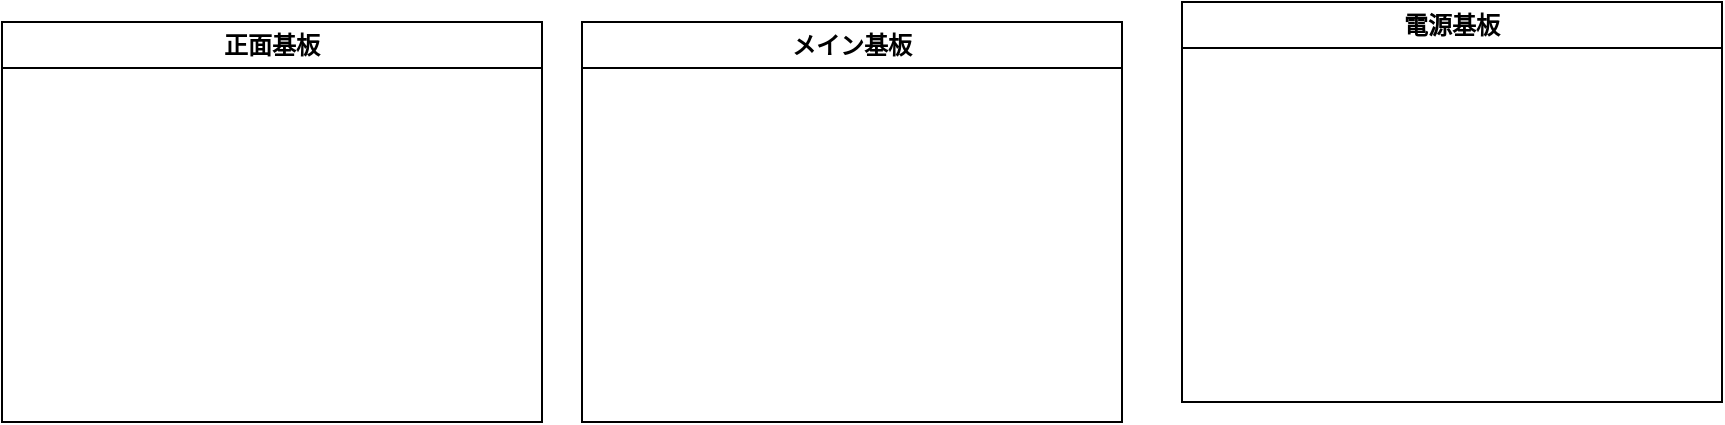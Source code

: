 <mxfile version="26.0.16">
  <diagram name="Page-1" id="5f0bae14-7c28-e335-631c-24af17079c00">
    <mxGraphModel dx="1040" dy="585" grid="1" gridSize="10" guides="1" tooltips="1" connect="1" arrows="1" fold="1" page="1" pageScale="1" pageWidth="1100" pageHeight="850" background="none" math="0" shadow="0">
      <root>
        <mxCell id="0" />
        <mxCell id="1" parent="0" />
        <mxCell id="rU_0oJ3ShRVZ9Ei-454_-3" value="メイン基板" style="swimlane;whiteSpace=wrap;html=1;" vertex="1" parent="1">
          <mxGeometry x="300" y="180" width="270" height="200" as="geometry">
            <mxRectangle x="380" y="180" width="100" height="30" as="alternateBounds" />
          </mxGeometry>
        </mxCell>
        <mxCell id="rU_0oJ3ShRVZ9Ei-454_-4" value="電源基板" style="swimlane;whiteSpace=wrap;html=1;" vertex="1" parent="1">
          <mxGeometry x="600" y="170" width="270" height="200" as="geometry">
            <mxRectangle x="380" y="180" width="100" height="30" as="alternateBounds" />
          </mxGeometry>
        </mxCell>
        <mxCell id="rU_0oJ3ShRVZ9Ei-454_-5" value="正面基板" style="swimlane;whiteSpace=wrap;html=1;" vertex="1" parent="1">
          <mxGeometry x="10" y="180" width="270" height="200" as="geometry">
            <mxRectangle x="380" y="180" width="100" height="30" as="alternateBounds" />
          </mxGeometry>
        </mxCell>
      </root>
    </mxGraphModel>
  </diagram>
</mxfile>

